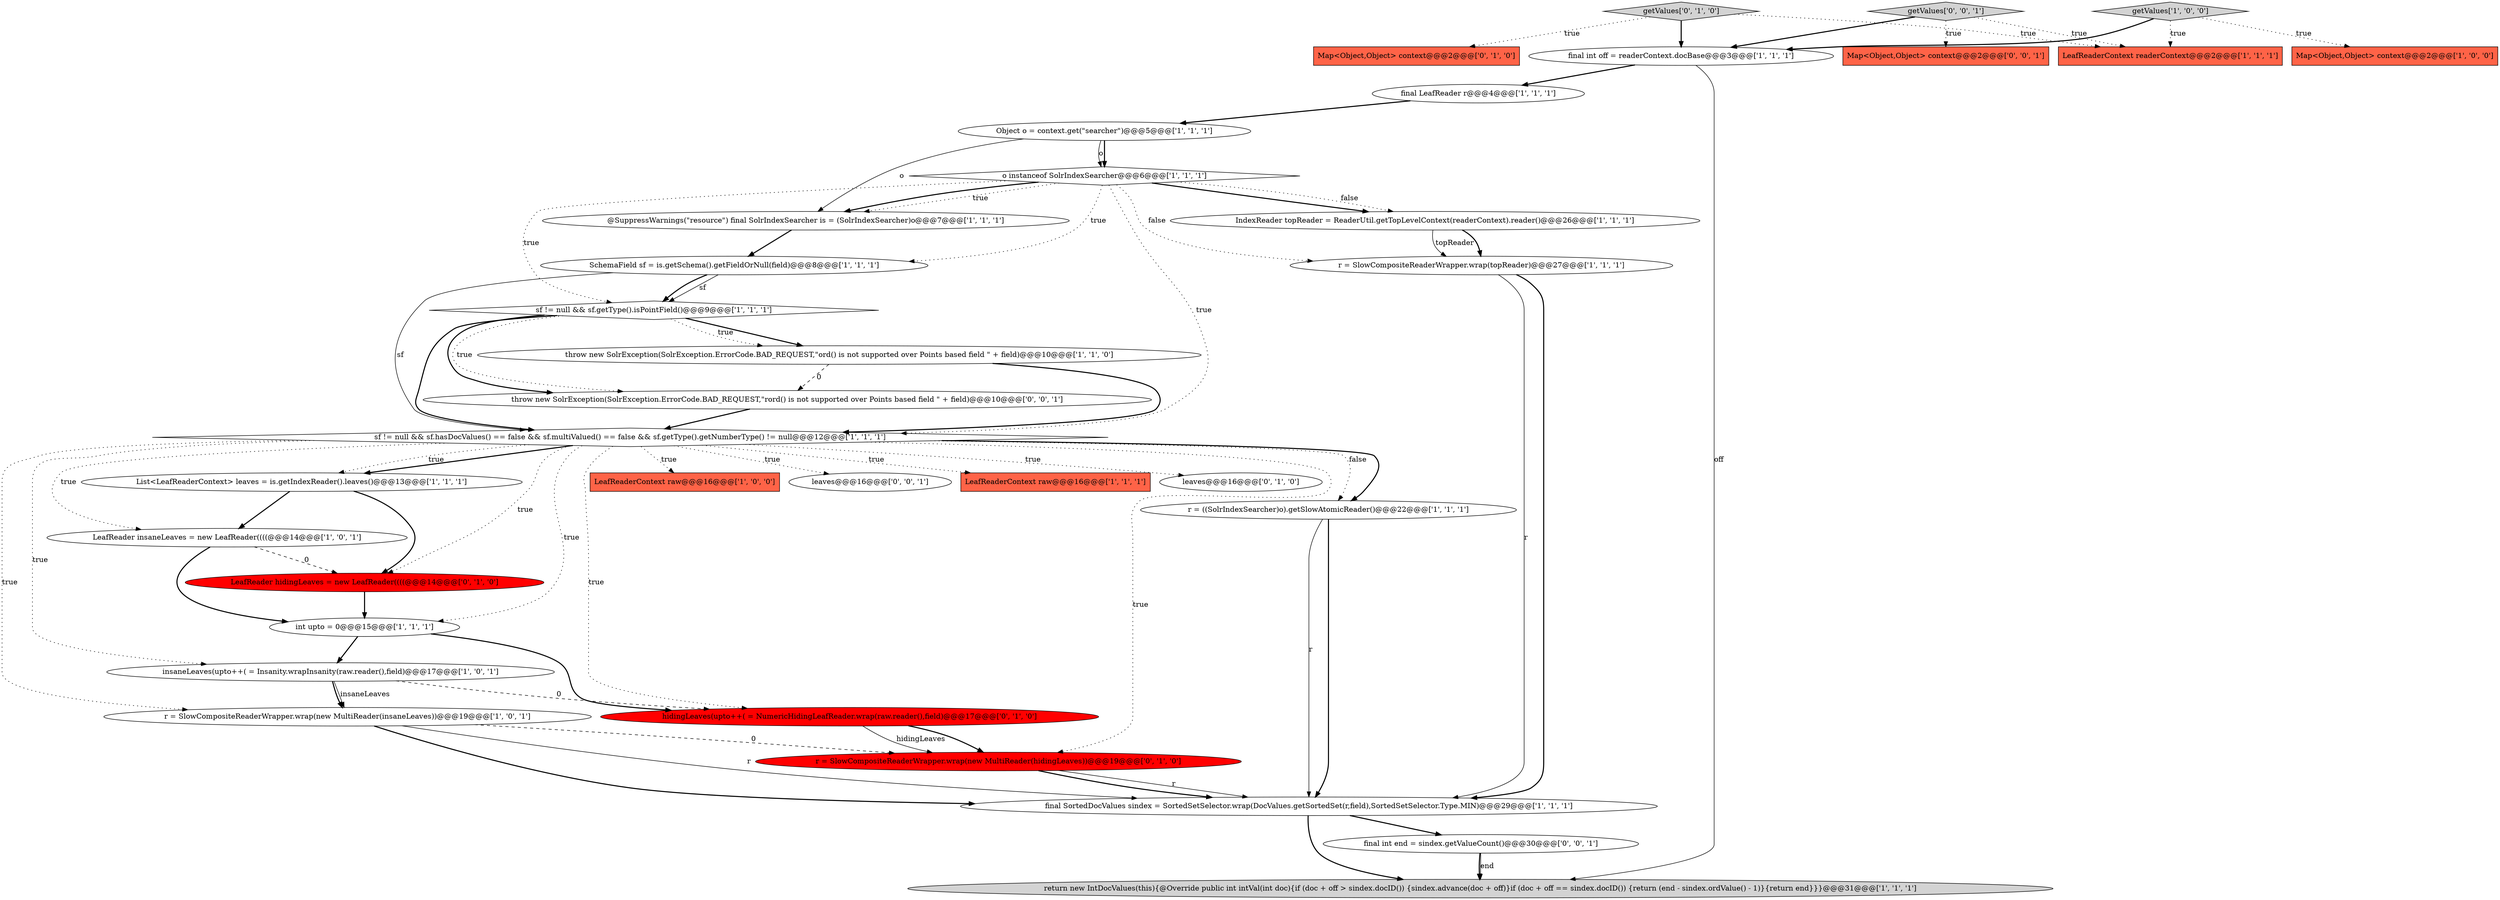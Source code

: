 digraph {
27 [style = filled, label = "r = SlowCompositeReaderWrapper.wrap(new MultiReader(hidingLeaves))@@@19@@@['0', '1', '0']", fillcolor = red, shape = ellipse image = "AAA1AAABBB2BBB"];
26 [style = filled, label = "Map<Object,Object> context@@@2@@@['0', '1', '0']", fillcolor = tomato, shape = box image = "AAA0AAABBB2BBB"];
32 [style = filled, label = "final int end = sindex.getValueCount()@@@30@@@['0', '0', '1']", fillcolor = white, shape = ellipse image = "AAA0AAABBB3BBB"];
3 [style = filled, label = "final int off = readerContext.docBase@@@3@@@['1', '1', '1']", fillcolor = white, shape = ellipse image = "AAA0AAABBB1BBB"];
17 [style = filled, label = "@SuppressWarnings(\"resource\") final SolrIndexSearcher is = (SolrIndexSearcher)o@@@7@@@['1', '1', '1']", fillcolor = white, shape = ellipse image = "AAA0AAABBB1BBB"];
21 [style = filled, label = "List<LeafReaderContext> leaves = is.getIndexReader().leaves()@@@13@@@['1', '1', '1']", fillcolor = white, shape = ellipse image = "AAA0AAABBB1BBB"];
18 [style = filled, label = "LeafReaderContext raw@@@16@@@['1', '0', '0']", fillcolor = tomato, shape = box image = "AAA0AAABBB1BBB"];
4 [style = filled, label = "final LeafReader r@@@4@@@['1', '1', '1']", fillcolor = white, shape = ellipse image = "AAA0AAABBB1BBB"];
20 [style = filled, label = "final SortedDocValues sindex = SortedSetSelector.wrap(DocValues.getSortedSet(r,field),SortedSetSelector.Type.MIN)@@@29@@@['1', '1', '1']", fillcolor = white, shape = ellipse image = "AAA0AAABBB1BBB"];
22 [style = filled, label = "int upto = 0@@@15@@@['1', '1', '1']", fillcolor = white, shape = ellipse image = "AAA0AAABBB1BBB"];
15 [style = filled, label = "o instanceof SolrIndexSearcher@@@6@@@['1', '1', '1']", fillcolor = white, shape = diamond image = "AAA0AAABBB1BBB"];
30 [style = filled, label = "leaves@@@16@@@['0', '0', '1']", fillcolor = white, shape = ellipse image = "AAA0AAABBB3BBB"];
5 [style = filled, label = "Map<Object,Object> context@@@2@@@['1', '0', '0']", fillcolor = tomato, shape = box image = "AAA0AAABBB1BBB"];
10 [style = filled, label = "r = SlowCompositeReaderWrapper.wrap(new MultiReader(insaneLeaves))@@@19@@@['1', '0', '1']", fillcolor = white, shape = ellipse image = "AAA0AAABBB1BBB"];
11 [style = filled, label = "throw new SolrException(SolrException.ErrorCode.BAD_REQUEST,\"ord() is not supported over Points based field \" + field)@@@10@@@['1', '1', '0']", fillcolor = white, shape = ellipse image = "AAA0AAABBB1BBB"];
8 [style = filled, label = "LeafReader insaneLeaves = new LeafReader((((@@@14@@@['1', '0', '1']", fillcolor = white, shape = ellipse image = "AAA0AAABBB1BBB"];
29 [style = filled, label = "getValues['0', '1', '0']", fillcolor = lightgray, shape = diamond image = "AAA0AAABBB2BBB"];
6 [style = filled, label = "IndexReader topReader = ReaderUtil.getTopLevelContext(readerContext).reader()@@@26@@@['1', '1', '1']", fillcolor = white, shape = ellipse image = "AAA0AAABBB1BBB"];
31 [style = filled, label = "Map<Object,Object> context@@@2@@@['0', '0', '1']", fillcolor = tomato, shape = box image = "AAA0AAABBB3BBB"];
19 [style = filled, label = "LeafReaderContext raw@@@16@@@['1', '1', '1']", fillcolor = tomato, shape = box image = "AAA0AAABBB1BBB"];
34 [style = filled, label = "throw new SolrException(SolrException.ErrorCode.BAD_REQUEST,\"rord() is not supported over Points based field \" + field)@@@10@@@['0', '0', '1']", fillcolor = white, shape = ellipse image = "AAA0AAABBB3BBB"];
1 [style = filled, label = "insaneLeaves(upto++( = Insanity.wrapInsanity(raw.reader(),field)@@@17@@@['1', '0', '1']", fillcolor = white, shape = ellipse image = "AAA0AAABBB1BBB"];
25 [style = filled, label = "hidingLeaves(upto++( = NumericHidingLeafReader.wrap(raw.reader(),field)@@@17@@@['0', '1', '0']", fillcolor = red, shape = ellipse image = "AAA1AAABBB2BBB"];
33 [style = filled, label = "getValues['0', '0', '1']", fillcolor = lightgray, shape = diamond image = "AAA0AAABBB3BBB"];
9 [style = filled, label = "sf != null && sf.getType().isPointField()@@@9@@@['1', '1', '1']", fillcolor = white, shape = diamond image = "AAA0AAABBB1BBB"];
12 [style = filled, label = "LeafReaderContext readerContext@@@2@@@['1', '1', '1']", fillcolor = tomato, shape = box image = "AAA0AAABBB1BBB"];
2 [style = filled, label = "r = SlowCompositeReaderWrapper.wrap(topReader)@@@27@@@['1', '1', '1']", fillcolor = white, shape = ellipse image = "AAA0AAABBB1BBB"];
7 [style = filled, label = "r = ((SolrIndexSearcher)o).getSlowAtomicReader()@@@22@@@['1', '1', '1']", fillcolor = white, shape = ellipse image = "AAA0AAABBB1BBB"];
23 [style = filled, label = "Object o = context.get(\"searcher\")@@@5@@@['1', '1', '1']", fillcolor = white, shape = ellipse image = "AAA0AAABBB1BBB"];
13 [style = filled, label = "getValues['1', '0', '0']", fillcolor = lightgray, shape = diamond image = "AAA0AAABBB1BBB"];
28 [style = filled, label = "leaves@@@16@@@['0', '1', '0']", fillcolor = white, shape = ellipse image = "AAA0AAABBB2BBB"];
14 [style = filled, label = "return new IntDocValues(this){@Override public int intVal(int doc){if (doc + off > sindex.docID()) {sindex.advance(doc + off)}if (doc + off == sindex.docID()) {return (end - sindex.ordValue() - 1)}{return end}}}@@@31@@@['1', '1', '1']", fillcolor = lightgray, shape = ellipse image = "AAA0AAABBB1BBB"];
24 [style = filled, label = "LeafReader hidingLeaves = new LeafReader((((@@@14@@@['0', '1', '0']", fillcolor = red, shape = ellipse image = "AAA1AAABBB2BBB"];
16 [style = filled, label = "sf != null && sf.hasDocValues() == false && sf.multiValued() == false && sf.getType().getNumberType() != null@@@12@@@['1', '1', '1']", fillcolor = white, shape = diamond image = "AAA0AAABBB1BBB"];
0 [style = filled, label = "SchemaField sf = is.getSchema().getFieldOrNull(field)@@@8@@@['1', '1', '1']", fillcolor = white, shape = ellipse image = "AAA0AAABBB1BBB"];
11->16 [style = bold, label=""];
16->8 [style = dotted, label="true"];
22->25 [style = bold, label=""];
0->16 [style = solid, label="sf"];
16->19 [style = dotted, label="true"];
0->9 [style = bold, label=""];
10->20 [style = bold, label=""];
2->20 [style = bold, label=""];
9->11 [style = bold, label=""];
33->3 [style = bold, label=""];
13->12 [style = dotted, label="true"];
10->20 [style = solid, label="r"];
16->18 [style = dotted, label="true"];
33->12 [style = dotted, label="true"];
11->34 [style = dashed, label="0"];
16->30 [style = dotted, label="true"];
9->11 [style = dotted, label="true"];
29->3 [style = bold, label=""];
0->9 [style = solid, label="sf"];
25->27 [style = solid, label="hidingLeaves"];
16->7 [style = bold, label=""];
21->8 [style = bold, label=""];
23->15 [style = bold, label=""];
20->32 [style = bold, label=""];
32->14 [style = bold, label=""];
15->6 [style = dotted, label="false"];
13->5 [style = dotted, label="true"];
15->6 [style = bold, label=""];
20->14 [style = bold, label=""];
21->24 [style = bold, label=""];
29->12 [style = dotted, label="true"];
7->20 [style = bold, label=""];
16->22 [style = dotted, label="true"];
15->16 [style = dotted, label="true"];
8->24 [style = dashed, label="0"];
10->27 [style = dashed, label="0"];
24->22 [style = bold, label=""];
15->0 [style = dotted, label="true"];
3->4 [style = bold, label=""];
1->10 [style = solid, label="insaneLeaves"];
16->10 [style = dotted, label="true"];
9->16 [style = bold, label=""];
6->2 [style = solid, label="topReader"];
29->26 [style = dotted, label="true"];
15->9 [style = dotted, label="true"];
8->22 [style = bold, label=""];
6->2 [style = bold, label=""];
15->17 [style = dotted, label="true"];
15->2 [style = dotted, label="false"];
25->27 [style = bold, label=""];
15->17 [style = bold, label=""];
17->0 [style = bold, label=""];
13->3 [style = bold, label=""];
32->14 [style = solid, label="end"];
27->20 [style = solid, label="r"];
7->20 [style = solid, label="r"];
16->1 [style = dotted, label="true"];
9->34 [style = dotted, label="true"];
16->21 [style = bold, label=""];
34->16 [style = bold, label=""];
2->20 [style = solid, label="r"];
16->21 [style = dotted, label="true"];
16->27 [style = dotted, label="true"];
16->7 [style = dotted, label="false"];
22->1 [style = bold, label=""];
16->28 [style = dotted, label="true"];
16->25 [style = dotted, label="true"];
3->14 [style = solid, label="off"];
1->25 [style = dashed, label="0"];
1->10 [style = bold, label=""];
33->31 [style = dotted, label="true"];
27->20 [style = bold, label=""];
23->17 [style = solid, label="o"];
4->23 [style = bold, label=""];
16->24 [style = dotted, label="true"];
23->15 [style = solid, label="o"];
9->34 [style = bold, label=""];
}

